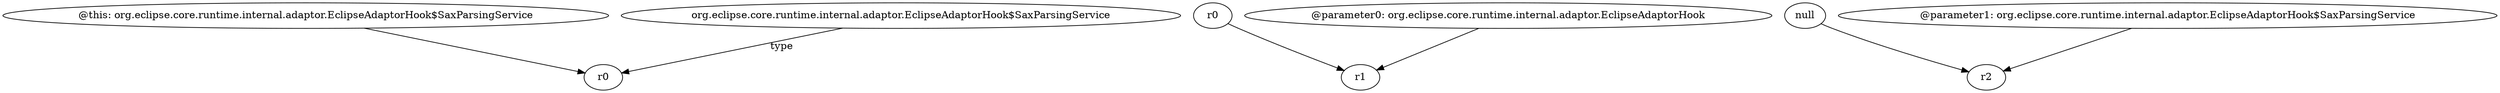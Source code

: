 digraph g {
0[label="@this: org.eclipse.core.runtime.internal.adaptor.EclipseAdaptorHook$SaxParsingService"]
1[label="r0"]
0->1[label=""]
2[label="r0"]
3[label="r1"]
2->3[label=""]
4[label="org.eclipse.core.runtime.internal.adaptor.EclipseAdaptorHook$SaxParsingService"]
4->1[label="type"]
5[label="@parameter0: org.eclipse.core.runtime.internal.adaptor.EclipseAdaptorHook"]
5->3[label=""]
6[label="null"]
7[label="r2"]
6->7[label=""]
8[label="@parameter1: org.eclipse.core.runtime.internal.adaptor.EclipseAdaptorHook$SaxParsingService"]
8->7[label=""]
}